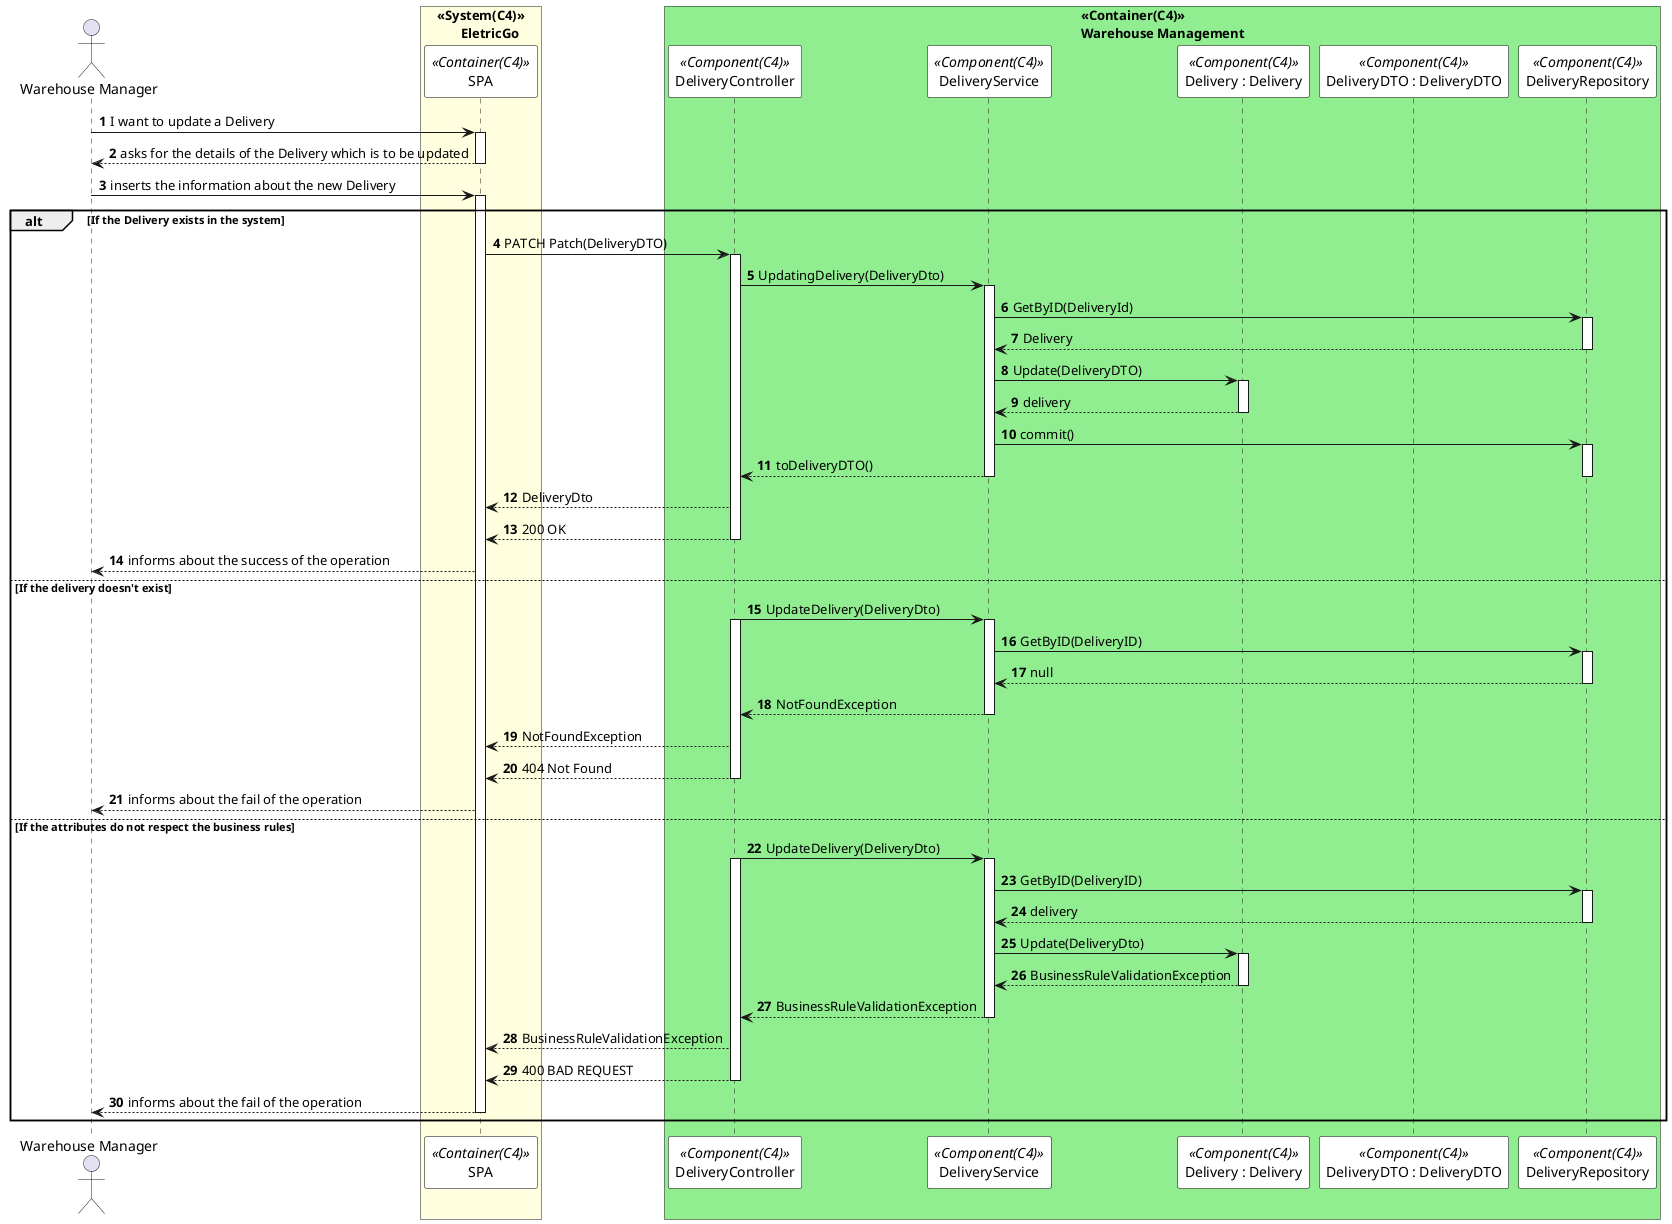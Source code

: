 @startuml updateDeliverySD
autonumber

skinparam sequence {
ParticipantBorderColor black
ParticipantBackgroundColor white
}

actor "Warehouse Manager" as admin


box "<<System(C4)>>\n       EletricGo" #LightYellow
participant SPA as ui <<Container(C4)>>
box "<<Container(C4)>>\nWarehouse Management" #LightGreen
participant DeliveryController as  CTL <<Component(C4)>>
participant DeliveryService as  SV <<Component(C4)>>
participant "Delivery : Delivery" as  delivery <<Component(C4)>>
participant "DeliveryDTO : DeliveryDTO" as  DTO <<Component(C4)>>
participant DeliveryRepository as  DR <<Component(C4)>>
end box
end box

admin -> ui: I want to update a Delivery
activate ui

ui --> admin: asks for the details of the Delivery which is to be updated
deactivate ui

admin -> ui: inserts the information about the new Delivery

activate ui

alt If the Delivery exists in the system
ui -> CTL: PATCH Patch(DeliveryDTO)
activate CTL
CTL -> SV : UpdatingDelivery(DeliveryDto)
activate SV

SV -> DR: GetByID(DeliveryId)
activate DR
DR --> SV: Delivery
deactivate DR

SV -> delivery : Update(DeliveryDTO)
activate delivery
delivery --> SV : delivery 
deactivate delivery

SV -> DR : commit()
activate DR

SV --> CTL : toDeliveryDTO()
deactivate DR
deactivate SV
CTL --> ui : DeliveryDto

CTL --> ui: 200 OK
deactivate CTL

ui --> admin: informs about the success of the operation


else If the delivery doesn't exist


CTL -> SV : UpdateDelivery(DeliveryDto)
activate CTL
activate SV

SV -> DR : GetByID(DeliveryID)
activate DR
DR --> SV : null
deactivate DR


SV --> CTL : NotFoundException
deactivate SV
CTL --> ui : NotFoundException


CTL --> ui: 404 Not Found
deactivate CTL


ui --> admin: informs about the fail of the operation


else If the attributes do not respect the business rules


CTL -> SV : UpdateDelivery(DeliveryDto)
activate CTL
activate SV

SV -> DR : GetByID(DeliveryID)
activate DR
DR --> SV : delivery
deactivate DR

SV -> delivery : Update(DeliveryDto)


activate delivery
delivery --> SV : BusinessRuleValidationException
deactivate delivery

SV --> CTL : BusinessRuleValidationException
deactivate SV
CTL --> ui : BusinessRuleValidationException

CTL --> ui: 400 BAD REQUEST
deactivate CTL
ui --> admin: informs about the fail of the operation

deactivate ui
end 
deactivate admin

@enduml
